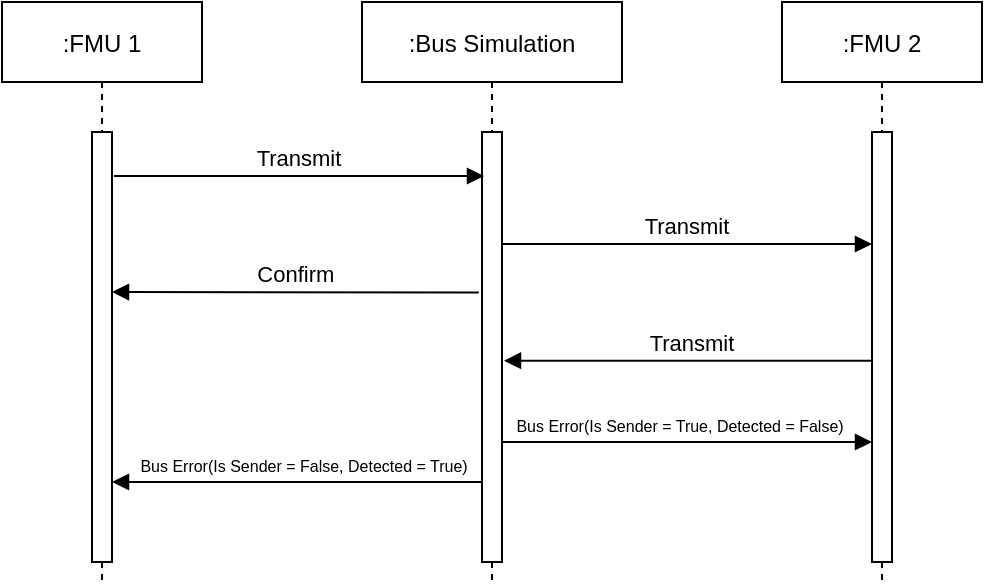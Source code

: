 <mxfile version="20.8.23" type="device"><diagram id="kgpKYQtTHZ0yAKxKKP6v" name="Page-1"><mxGraphModel dx="459" dy="256" grid="1" gridSize="10" guides="1" tooltips="1" connect="1" arrows="1" fold="1" page="1" pageScale="1" pageWidth="850" pageHeight="1100" math="0" shadow="0"><root><mxCell id="0"/><mxCell id="1" parent="0"/><mxCell id="3nuBFxr9cyL0pnOWT2aG-1" value=":FMU 1" style="shape=umlLifeline;perimeter=lifelinePerimeter;container=1;collapsible=0;recursiveResize=0;rounded=0;shadow=0;strokeWidth=1;" parent="1" vertex="1"><mxGeometry x="120" y="80" width="100" height="290" as="geometry"/></mxCell><mxCell id="3nuBFxr9cyL0pnOWT2aG-2" value="" style="points=[];perimeter=orthogonalPerimeter;rounded=0;shadow=0;strokeWidth=1;" parent="3nuBFxr9cyL0pnOWT2aG-1" vertex="1"><mxGeometry x="45" y="65" width="10" height="215" as="geometry"/></mxCell><mxCell id="3nuBFxr9cyL0pnOWT2aG-5" value=":Bus Simulation" style="shape=umlLifeline;perimeter=lifelinePerimeter;container=1;collapsible=0;recursiveResize=0;rounded=0;shadow=0;strokeWidth=1;" parent="1" vertex="1"><mxGeometry x="300" y="80" width="130" height="290" as="geometry"/></mxCell><mxCell id="3nuBFxr9cyL0pnOWT2aG-6" value="" style="points=[];perimeter=orthogonalPerimeter;rounded=0;shadow=0;strokeWidth=1;" parent="3nuBFxr9cyL0pnOWT2aG-5" vertex="1"><mxGeometry x="60" y="65" width="10" height="215" as="geometry"/></mxCell><mxCell id="eGcspzg-jYoVY6njO30K-8" value="Transmit" style="verticalAlign=bottom;endArrow=block;entryX=0;entryY=0;shadow=0;strokeWidth=1;" parent="3nuBFxr9cyL0pnOWT2aG-5" edge="1"><mxGeometry relative="1" as="geometry"><mxPoint x="70" y="121" as="sourcePoint"/><mxPoint x="255" y="121" as="targetPoint"/></mxGeometry></mxCell><mxCell id="ikn1xNM__fGQJB6K_NLL-1" value="Transmit" style="verticalAlign=bottom;endArrow=block;shadow=0;strokeWidth=1;" parent="3nuBFxr9cyL0pnOWT2aG-5" edge="1"><mxGeometry relative="1" as="geometry"><mxPoint x="259.5" y="179.36" as="sourcePoint"/><mxPoint x="71" y="179.36" as="targetPoint"/></mxGeometry></mxCell><mxCell id="ikn1xNM__fGQJB6K_NLL-2" value="Bus Error(Is Sender = True, Detected = False)" style="verticalAlign=bottom;endArrow=block;entryX=0;entryY=0;shadow=0;strokeWidth=1;fontSize=8;spacingLeft=-7;" parent="3nuBFxr9cyL0pnOWT2aG-5" edge="1"><mxGeometry relative="1" as="geometry"><mxPoint x="70" y="220" as="sourcePoint"/><mxPoint x="255" y="220" as="targetPoint"/></mxGeometry></mxCell><mxCell id="-VYj8l_xqPbd0REhv1_3-2" value="Bus Error(Is Sender = False, Detected = True)" style="verticalAlign=bottom;endArrow=none;entryX=0;entryY=0;shadow=0;strokeWidth=1;fontSize=8;startArrow=block;startFill=1;endFill=0;spacingBottom=0;spacingLeft=7;" parent="3nuBFxr9cyL0pnOWT2aG-5" edge="1"><mxGeometry relative="1" as="geometry"><mxPoint x="-125" y="240" as="sourcePoint"/><mxPoint x="60" y="240" as="targetPoint"/></mxGeometry></mxCell><mxCell id="eGcspzg-jYoVY6njO30K-1" value=":FMU 2" style="shape=umlLifeline;perimeter=lifelinePerimeter;container=1;collapsible=0;recursiveResize=0;rounded=0;shadow=0;strokeWidth=1;" parent="1" vertex="1"><mxGeometry x="510" y="80" width="100" height="290" as="geometry"/></mxCell><mxCell id="eGcspzg-jYoVY6njO30K-2" value="" style="points=[];perimeter=orthogonalPerimeter;rounded=0;shadow=0;strokeWidth=1;" parent="eGcspzg-jYoVY6njO30K-1" vertex="1"><mxGeometry x="45" y="65" width="10" height="215" as="geometry"/></mxCell><mxCell id="Ct78ly6aTw_c9TOjw8sM-1" value="Transmit" style="verticalAlign=bottom;endArrow=block;entryX=0;entryY=0;shadow=0;strokeWidth=1;" parent="1" edge="1"><mxGeometry relative="1" as="geometry"><mxPoint x="176" y="167" as="sourcePoint"/><mxPoint x="361" y="167" as="targetPoint"/></mxGeometry></mxCell><mxCell id="MDTXqJ2sE1CeRZtA75QT-1" value="Confirm" style="verticalAlign=bottom;endArrow=block;shadow=0;strokeWidth=1;exitX=-0.16;exitY=0.729;exitDx=0;exitDy=0;exitPerimeter=0;" parent="1" edge="1"><mxGeometry relative="1" as="geometry"><mxPoint x="358.4" y="225.19" as="sourcePoint"/><mxPoint x="175" y="225" as="targetPoint"/></mxGeometry></mxCell></root></mxGraphModel></diagram></mxfile>